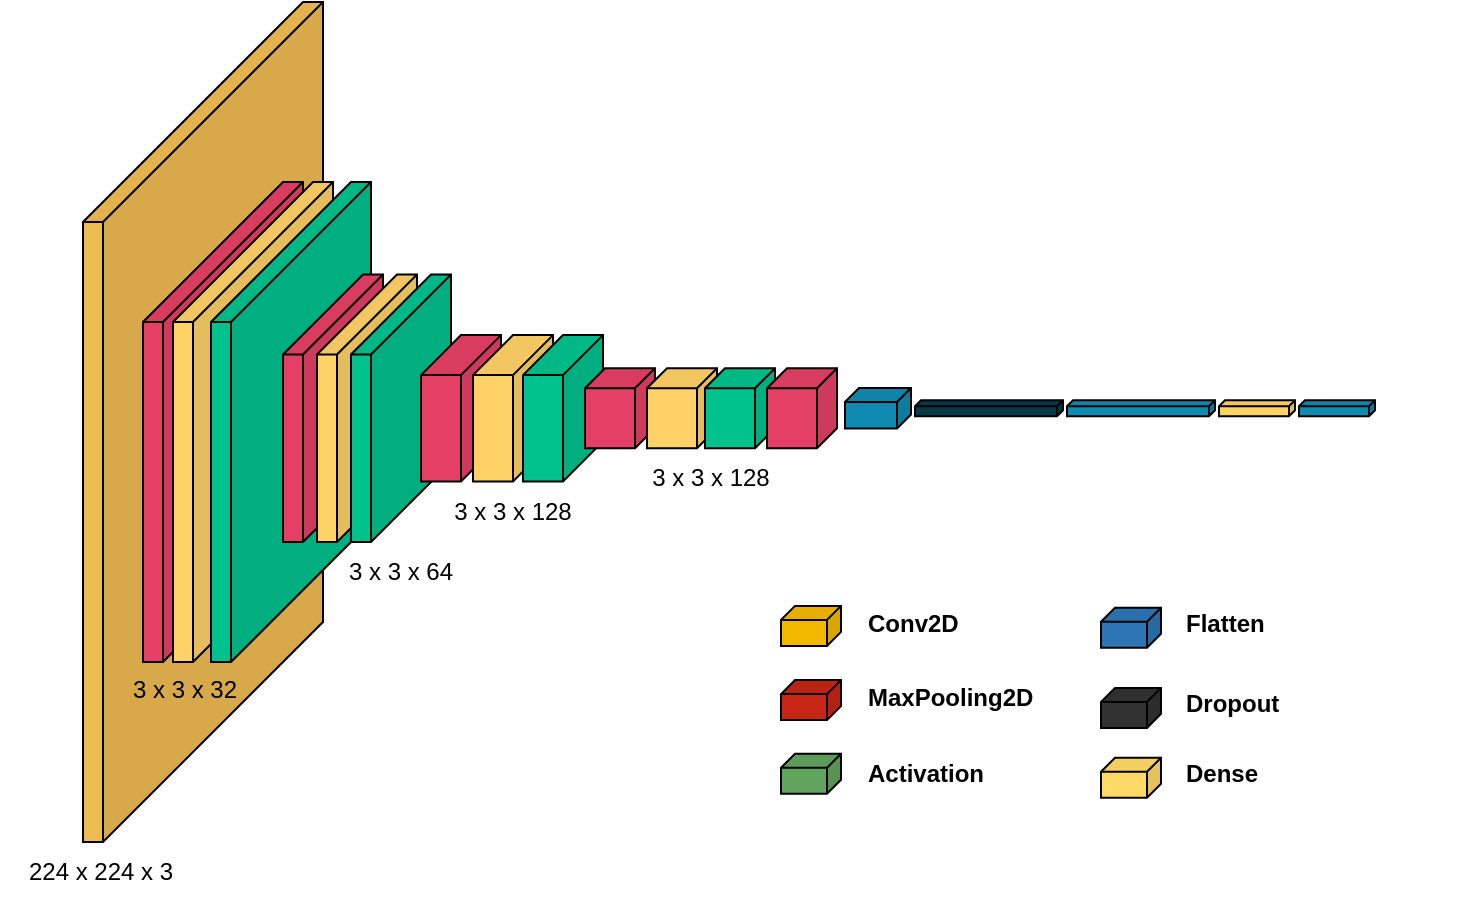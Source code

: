 <mxfile version="17.4.6" type="device"><diagram id="SFLMN87eMOYYoGdv4WWx" name="Page-1"><mxGraphModel dx="2098" dy="541" grid="1" gridSize="10" guides="1" tooltips="1" connect="1" arrows="1" fold="1" page="1" pageScale="1" pageWidth="850" pageHeight="1100" math="0" shadow="0"><root><mxCell id="0"/><mxCell id="1" parent="0"/><mxCell id="Tm_jNtA9sKRzXVQCccqL-2" value="" style="shape=cube;whiteSpace=wrap;html=1;boundedLbl=1;backgroundOutline=1;darkOpacity=0.05;darkOpacity2=0.1;size=110;direction=east;flipH=1;fillColor=#efbc52;strokeColor=default;gradientColor=none;" vertex="1" parent="1"><mxGeometry x="-153.5" y="400" width="120" height="420" as="geometry"/></mxCell><mxCell id="Tm_jNtA9sKRzXVQCccqL-3" value="" style="shape=cube;whiteSpace=wrap;html=1;boundedLbl=1;backgroundOutline=1;darkOpacity=0.05;darkOpacity2=0.1;size=70;direction=east;flipH=1;fillColor=#e44065;strokeColor=#000000;" vertex="1" parent="1"><mxGeometry x="-123.5" y="490" width="80" height="240" as="geometry"/></mxCell><mxCell id="Tm_jNtA9sKRzXVQCccqL-4" value="" style="shape=cube;whiteSpace=wrap;html=1;boundedLbl=1;backgroundOutline=1;darkOpacity=0.05;darkOpacity2=0.1;size=70;direction=east;flipH=1;fillColor=#ffd267;strokeColor=#000000;" vertex="1" parent="1"><mxGeometry x="-108.5" y="490" width="80" height="240" as="geometry"/></mxCell><mxCell id="Tm_jNtA9sKRzXVQCccqL-5" value="" style="shape=cube;whiteSpace=wrap;html=1;boundedLbl=1;backgroundOutline=1;darkOpacity=0.05;darkOpacity2=0.1;size=70;direction=east;flipH=1;fillColor=#00c28d;strokeColor=#000000;" vertex="1" parent="1"><mxGeometry x="-89.5" y="490" width="80" height="240" as="geometry"/></mxCell><mxCell id="Tm_jNtA9sKRzXVQCccqL-6" value="" style="shape=cube;whiteSpace=wrap;html=1;boundedLbl=1;backgroundOutline=1;darkOpacity=0.05;darkOpacity2=0.1;size=40;direction=east;flipH=1;fillColor=#e44065;strokeColor=#000000;" vertex="1" parent="1"><mxGeometry x="-53.5" y="536.25" width="50" height="133.75" as="geometry"/></mxCell><mxCell id="Tm_jNtA9sKRzXVQCccqL-7" value="" style="shape=cube;whiteSpace=wrap;html=1;boundedLbl=1;backgroundOutline=1;darkOpacity=0.05;darkOpacity2=0.1;size=40;direction=east;flipH=1;fillColor=#FFD267;strokeColor=#000000;" vertex="1" parent="1"><mxGeometry x="-36.5" y="536.25" width="50" height="133.75" as="geometry"/></mxCell><mxCell id="Tm_jNtA9sKRzXVQCccqL-8" value="" style="shape=cube;whiteSpace=wrap;html=1;boundedLbl=1;backgroundOutline=1;darkOpacity=0.05;darkOpacity2=0.1;size=40;direction=east;flipH=1;fillColor=#00C28D;strokeColor=#000000;" vertex="1" parent="1"><mxGeometry x="-19.5" y="536.25" width="50" height="133.75" as="geometry"/></mxCell><mxCell id="Tm_jNtA9sKRzXVQCccqL-10" value="" style="shape=cube;whiteSpace=wrap;html=1;boundedLbl=1;backgroundOutline=1;darkOpacity=0.05;darkOpacity2=0.1;size=20;direction=east;flipH=1;fillColor=#E44065;strokeColor=#000000;" vertex="1" parent="1"><mxGeometry x="15.5" y="566.56" width="40" height="73.13" as="geometry"/></mxCell><mxCell id="Tm_jNtA9sKRzXVQCccqL-11" value="" style="shape=cube;whiteSpace=wrap;html=1;boundedLbl=1;backgroundOutline=1;darkOpacity=0.05;darkOpacity2=0.1;size=20;direction=east;flipH=1;fillColor=#FFD267;strokeColor=#000000;" vertex="1" parent="1"><mxGeometry x="41.5" y="566.56" width="40" height="73.13" as="geometry"/></mxCell><mxCell id="Tm_jNtA9sKRzXVQCccqL-12" value="" style="shape=cube;whiteSpace=wrap;html=1;boundedLbl=1;backgroundOutline=1;darkOpacity=0.05;darkOpacity2=0.1;size=20;direction=east;flipH=1;fillColor=#00C28D;strokeColor=#000000;" vertex="1" parent="1"><mxGeometry x="66.5" y="566.56" width="40" height="73.13" as="geometry"/></mxCell><mxCell id="Tm_jNtA9sKRzXVQCccqL-14" value="" style="shape=cube;whiteSpace=wrap;html=1;boundedLbl=1;backgroundOutline=1;darkOpacity=0.05;darkOpacity2=0.1;size=10;direction=east;flipH=1;fillColor=#E44065;strokeColor=#000000;" vertex="1" parent="1"><mxGeometry x="97.5" y="583.13" width="35" height="40" as="geometry"/></mxCell><mxCell id="Tm_jNtA9sKRzXVQCccqL-15" value="" style="shape=cube;whiteSpace=wrap;html=1;boundedLbl=1;backgroundOutline=1;darkOpacity=0.05;darkOpacity2=0.1;size=10;direction=east;flipH=1;fillColor=#FFD267;strokeColor=#000000;" vertex="1" parent="1"><mxGeometry x="128.5" y="583.13" width="35" height="40" as="geometry"/></mxCell><mxCell id="Tm_jNtA9sKRzXVQCccqL-16" value="" style="shape=cube;whiteSpace=wrap;html=1;boundedLbl=1;backgroundOutline=1;darkOpacity=0.05;darkOpacity2=0.1;size=7;direction=east;flipH=1;fillColor=#0f8bb1;strokeColor=#000000;" vertex="1" parent="1"><mxGeometry x="227.5" y="592.96" width="33" height="20.32" as="geometry"/></mxCell><mxCell id="Tm_jNtA9sKRzXVQCccqL-17" value="" style="shape=cube;whiteSpace=wrap;html=1;boundedLbl=1;backgroundOutline=1;darkOpacity=0.05;darkOpacity2=0.1;size=3;direction=east;flipH=1;fillColor=#083948;strokeColor=#000000;" vertex="1" parent="1"><mxGeometry x="262.5" y="599.12" width="74" height="8" as="geometry"/></mxCell><mxCell id="Tm_jNtA9sKRzXVQCccqL-18" value="" style="shape=cube;whiteSpace=wrap;html=1;boundedLbl=1;backgroundOutline=1;darkOpacity=0.05;darkOpacity2=0.1;size=3;direction=east;flipH=1;fillColor=#0F8BB1;strokeColor=#000000;" vertex="1" parent="1"><mxGeometry x="338.5" y="599.13" width="74" height="8" as="geometry"/></mxCell><mxCell id="Tm_jNtA9sKRzXVQCccqL-19" value="" style="shape=cube;whiteSpace=wrap;html=1;boundedLbl=1;backgroundOutline=1;darkOpacity=0.05;darkOpacity2=0.1;size=3;direction=east;flipH=1;fillColor=#ffd263;strokeColor=#000000;" vertex="1" parent="1"><mxGeometry x="414.5" y="599.13" width="38" height="8" as="geometry"/></mxCell><mxCell id="Tm_jNtA9sKRzXVQCccqL-20" value="" style="shape=cube;whiteSpace=wrap;html=1;boundedLbl=1;backgroundOutline=1;darkOpacity=0.05;darkOpacity2=0.1;size=7;direction=east;flipH=1;fillColor=#f2b800;strokeColor=#000000;" vertex="1" parent="1"><mxGeometry x="195.5" y="701.94" width="30" height="20" as="geometry"/></mxCell><mxCell id="Tm_jNtA9sKRzXVQCccqL-21" value="" style="shape=cube;whiteSpace=wrap;html=1;boundedLbl=1;backgroundOutline=1;darkOpacity=0.05;darkOpacity2=0.1;size=7;direction=east;flipH=1;fillColor=#c72516;strokeColor=#000000;" vertex="1" parent="1"><mxGeometry x="195.5" y="739.06" width="30" height="20" as="geometry"/></mxCell><mxCell id="Tm_jNtA9sKRzXVQCccqL-22" value="" style="shape=cube;whiteSpace=wrap;html=1;boundedLbl=1;backgroundOutline=1;darkOpacity=0.05;darkOpacity2=0.1;size=7;direction=east;flipH=1;fillColor=#61a45d;strokeColor=#000000;" vertex="1" parent="1"><mxGeometry x="195.5" y="775.88" width="30" height="20" as="geometry"/></mxCell><mxCell id="Tm_jNtA9sKRzXVQCccqL-23" value="" style="shape=cube;whiteSpace=wrap;html=1;boundedLbl=1;backgroundOutline=1;darkOpacity=0.05;darkOpacity2=0.1;size=3;direction=east;flipH=1;fillColor=#0F8BB1;strokeColor=#000000;" vertex="1" parent="1"><mxGeometry x="454.5" y="599.12" width="38" height="8" as="geometry"/></mxCell><mxCell id="Tm_jNtA9sKRzXVQCccqL-24" value="" style="shape=cube;whiteSpace=wrap;html=1;boundedLbl=1;backgroundOutline=1;darkOpacity=0.05;darkOpacity2=0.1;size=7;direction=east;flipH=1;fillColor=#2c76b5;strokeColor=#000000;" vertex="1" parent="1"><mxGeometry x="355.5" y="702.88" width="30" height="20" as="geometry"/></mxCell><mxCell id="Tm_jNtA9sKRzXVQCccqL-33" value="224 x 224 x 3" style="text;html=1;strokeColor=none;fillColor=none;align=center;verticalAlign=middle;whiteSpace=wrap;rounded=0;" vertex="1" parent="1"><mxGeometry x="-194.5" y="820" width="99" height="30" as="geometry"/></mxCell><mxCell id="Tm_jNtA9sKRzXVQCccqL-34" value="3 x 3 x 32" style="text;html=1;strokeColor=none;fillColor=none;align=center;verticalAlign=middle;whiteSpace=wrap;rounded=0;" vertex="1" parent="1"><mxGeometry x="-152.5" y="729.06" width="99" height="30" as="geometry"/></mxCell><mxCell id="Tm_jNtA9sKRzXVQCccqL-35" value="3 x 3 x 64" style="text;html=1;strokeColor=none;fillColor=none;align=center;verticalAlign=middle;whiteSpace=wrap;rounded=0;" vertex="1" parent="1"><mxGeometry x="-44" y="670" width="99" height="30" as="geometry"/></mxCell><mxCell id="Tm_jNtA9sKRzXVQCccqL-36" value="3 x 3 x 128" style="text;html=1;strokeColor=none;fillColor=none;align=center;verticalAlign=middle;whiteSpace=wrap;rounded=0;" vertex="1" parent="1"><mxGeometry x="12" y="639.69" width="99" height="30" as="geometry"/></mxCell><mxCell id="Tm_jNtA9sKRzXVQCccqL-37" value="3 x 3 x 128" style="text;html=1;strokeColor=none;fillColor=none;align=center;verticalAlign=middle;whiteSpace=wrap;rounded=0;" vertex="1" parent="1"><mxGeometry x="111" y="623.13" width="99" height="30" as="geometry"/></mxCell><mxCell id="Tm_jNtA9sKRzXVQCccqL-38" value="" style="shape=cube;whiteSpace=wrap;html=1;boundedLbl=1;backgroundOutline=1;darkOpacity=0.05;darkOpacity2=0.1;size=10;direction=east;flipH=1;fillColor=#00C28D;strokeColor=#000000;" vertex="1" parent="1"><mxGeometry x="157.5" y="583.13" width="35" height="40" as="geometry"/></mxCell><mxCell id="Tm_jNtA9sKRzXVQCccqL-39" value="" style="shape=cube;whiteSpace=wrap;html=1;boundedLbl=1;backgroundOutline=1;darkOpacity=0.05;darkOpacity2=0.1;size=10;direction=east;flipH=1;fillColor=#E44065;strokeColor=#000000;" vertex="1" parent="1"><mxGeometry x="188.5" y="583.12" width="35" height="40" as="geometry"/></mxCell><mxCell id="Tm_jNtA9sKRzXVQCccqL-44" value="Conv2D" style="text;html=1;strokeColor=none;fillColor=none;align=left;verticalAlign=middle;whiteSpace=wrap;rounded=0;fontStyle=1" vertex="1" parent="1"><mxGeometry x="236.5" y="699" width="138" height="23.88" as="geometry"/></mxCell><mxCell id="Tm_jNtA9sKRzXVQCccqL-45" value="MaxPooling2D" style="text;html=1;strokeColor=none;fillColor=none;align=left;verticalAlign=middle;whiteSpace=wrap;rounded=0;fontStyle=1" vertex="1" parent="1"><mxGeometry x="236.5" y="736.12" width="138" height="23.88" as="geometry"/></mxCell><mxCell id="Tm_jNtA9sKRzXVQCccqL-46" value="Activation" style="text;html=1;strokeColor=none;fillColor=none;align=left;verticalAlign=middle;whiteSpace=wrap;rounded=0;fontStyle=1" vertex="1" parent="1"><mxGeometry x="236.5" y="774" width="138" height="23.88" as="geometry"/></mxCell><mxCell id="Tm_jNtA9sKRzXVQCccqL-47" value="Flatten" style="text;html=1;strokeColor=none;fillColor=none;align=left;verticalAlign=middle;whiteSpace=wrap;rounded=0;fontStyle=1" vertex="1" parent="1"><mxGeometry x="395.5" y="699" width="138" height="23.88" as="geometry"/></mxCell><mxCell id="Tm_jNtA9sKRzXVQCccqL-53" value="" style="shape=cube;whiteSpace=wrap;html=1;boundedLbl=1;backgroundOutline=1;darkOpacity=0.05;darkOpacity2=0.1;size=7;direction=east;flipH=1;fillColor=#323232;strokeColor=#000000;" vertex="1" parent="1"><mxGeometry x="355.5" y="742.94" width="30" height="20" as="geometry"/></mxCell><mxCell id="Tm_jNtA9sKRzXVQCccqL-54" value="Dropout" style="text;html=1;strokeColor=none;fillColor=none;align=left;verticalAlign=middle;whiteSpace=wrap;rounded=0;fontStyle=1" vertex="1" parent="1"><mxGeometry x="395.5" y="739.06" width="138" height="23.88" as="geometry"/></mxCell><mxCell id="Tm_jNtA9sKRzXVQCccqL-55" value="" style="shape=cube;whiteSpace=wrap;html=1;boundedLbl=1;backgroundOutline=1;darkOpacity=0.05;darkOpacity2=0.1;size=7;direction=east;flipH=1;fillColor=#ffda67;strokeColor=#000000;" vertex="1" parent="1"><mxGeometry x="355.5" y="777.88" width="30" height="20" as="geometry"/></mxCell><mxCell id="Tm_jNtA9sKRzXVQCccqL-56" value="Dense" style="text;html=1;strokeColor=none;fillColor=none;align=left;verticalAlign=middle;whiteSpace=wrap;rounded=0;fontStyle=1" vertex="1" parent="1"><mxGeometry x="395.5" y="774" width="138" height="23.88" as="geometry"/></mxCell></root></mxGraphModel></diagram></mxfile>